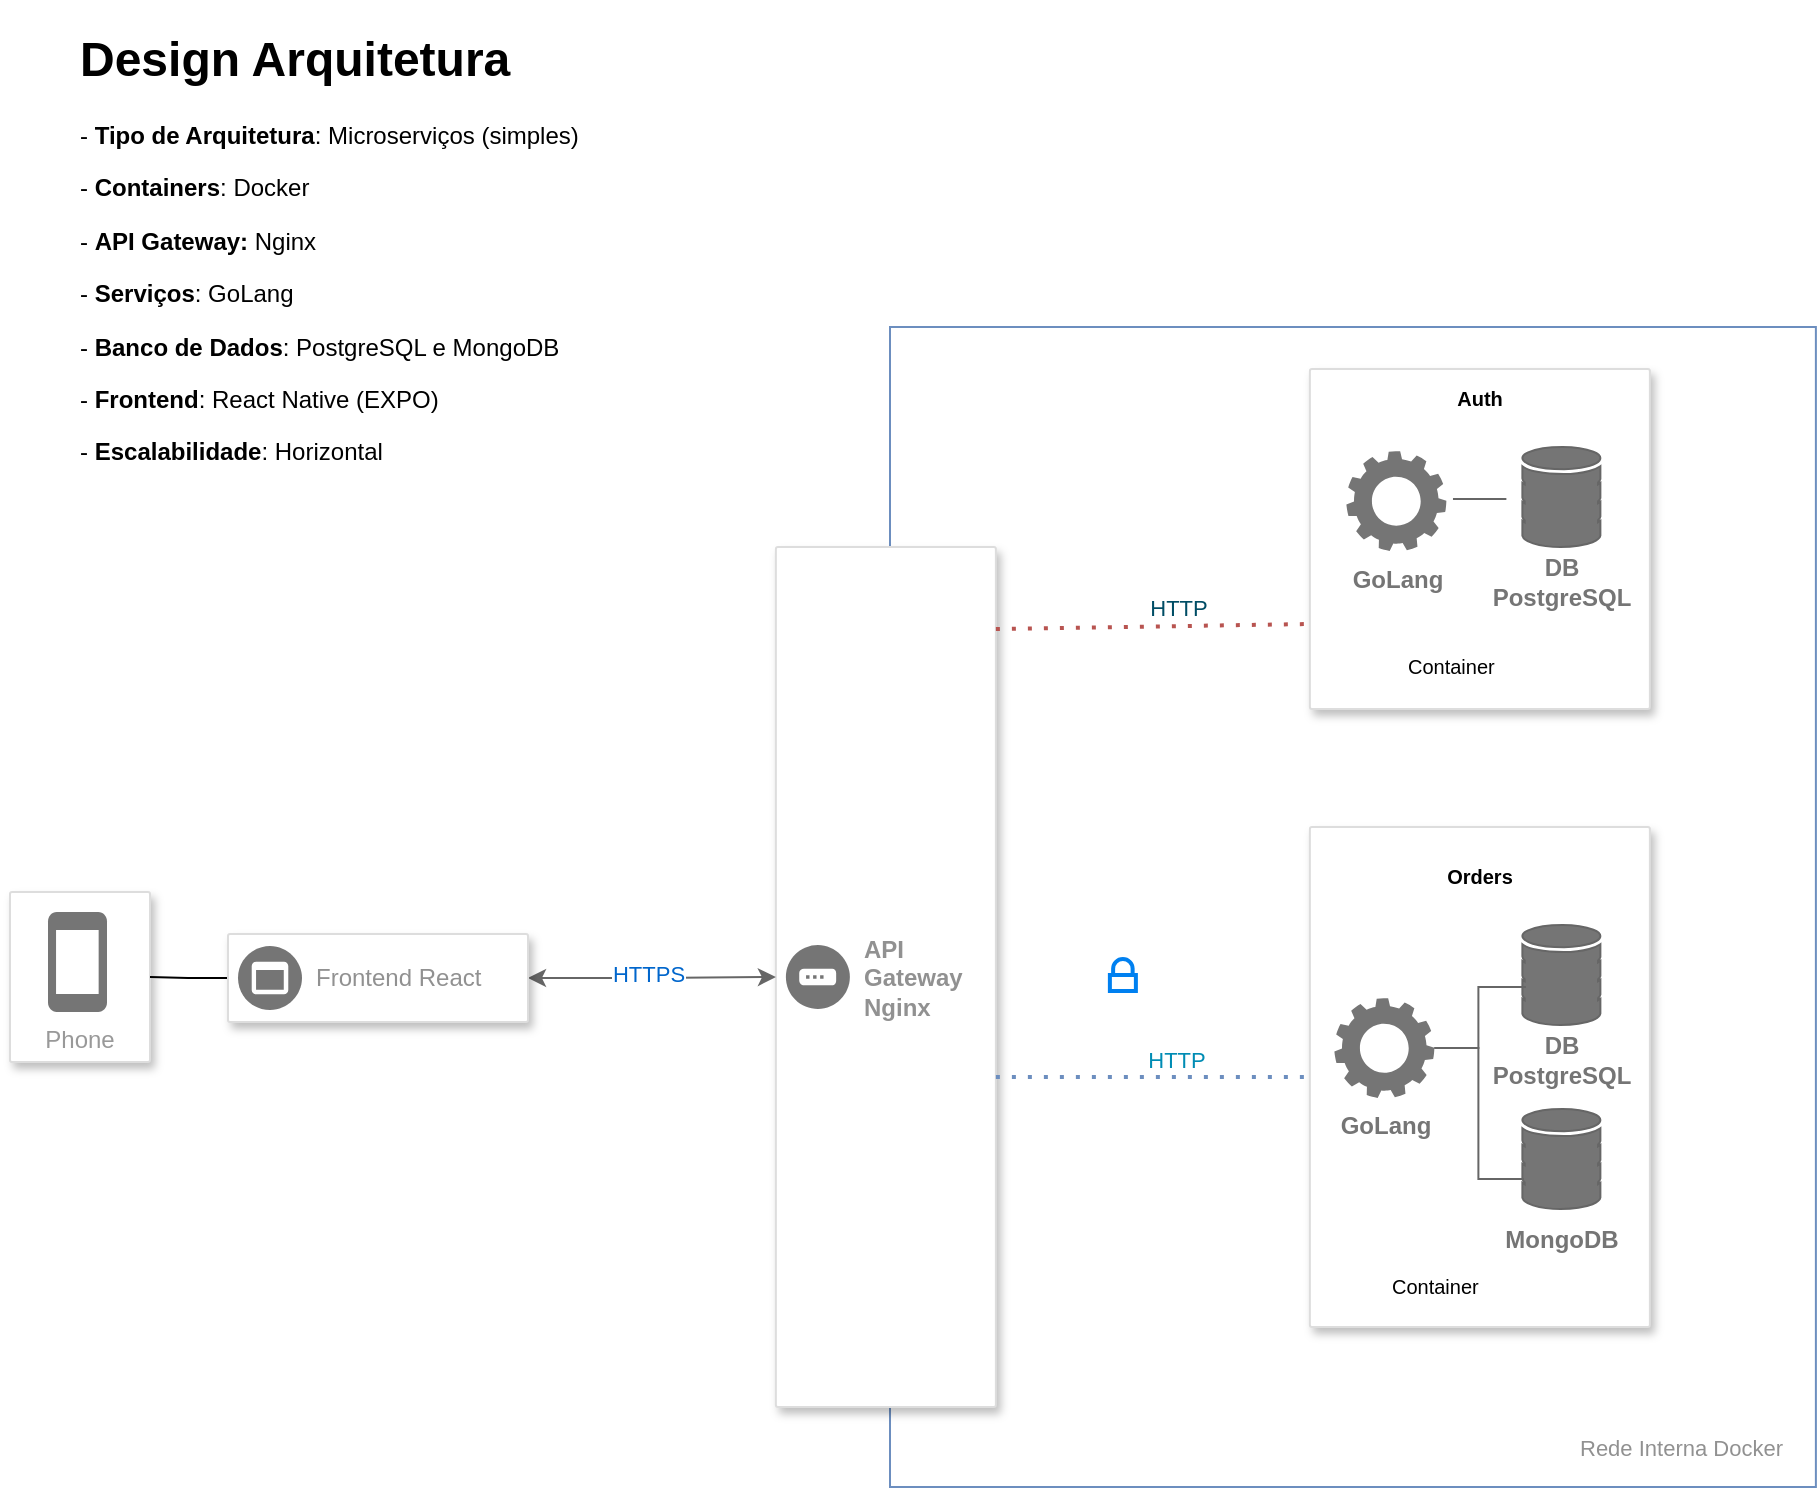 <mxfile version="24.0.0" type="device">
  <diagram name="Página-1" id="nTBrqxnpB3Xi8DOPw0RJ">
    <mxGraphModel dx="3790" dy="2282" grid="1" gridSize="10" guides="1" tooltips="1" connect="1" arrows="1" fold="1" page="1" pageScale="1" pageWidth="827" pageHeight="1169" math="0" shadow="0">
      <root>
        <mxCell id="0" />
        <mxCell id="1" parent="0" />
        <mxCell id="TjHL__S3JmsOCRUsOF36-53" value="" style="rounded=0;whiteSpace=wrap;html=1;fillColor=none;strokeColor=#6c8ebf;" parent="1" vertex="1">
          <mxGeometry x="350" y="-125.5" width="462.94" height="580" as="geometry" />
        </mxCell>
        <mxCell id="QShAf5VT7i_qyNpQsQwI-6" value="" style="strokeColor=#dddddd;shadow=1;strokeWidth=1;rounded=1;absoluteArcSize=1;arcSize=2;" parent="1" vertex="1">
          <mxGeometry x="292.94" y="-15.5" width="110" height="430" as="geometry" />
        </mxCell>
        <mxCell id="QShAf5VT7i_qyNpQsQwI-7" value="&lt;b&gt;&lt;font color=&quot;#919191&quot;&gt;API &lt;br&gt;Gateway&lt;br&gt;Nginx&lt;br&gt;&lt;/font&gt;&lt;/b&gt;" style="sketch=0;dashed=0;connectable=0;html=1;fillColor=#757575;strokeColor=none;shape=mxgraph.gcp2.gateway;part=1;labelPosition=right;verticalLabelPosition=middle;align=left;verticalAlign=middle;spacingLeft=5;fontSize=12;" parent="QShAf5VT7i_qyNpQsQwI-6" vertex="1">
          <mxGeometry y="0.5" width="32" height="32" relative="1" as="geometry">
            <mxPoint x="5" y="-16" as="offset" />
          </mxGeometry>
        </mxCell>
        <mxCell id="QShAf5VT7i_qyNpQsQwI-14" value="Phone" style="strokeColor=#dddddd;shadow=1;strokeWidth=1;rounded=1;absoluteArcSize=1;arcSize=2;labelPosition=center;verticalLabelPosition=middle;align=center;verticalAlign=bottom;spacingLeft=0;fontColor=#999999;fontSize=12;whiteSpace=wrap;spacingBottom=2;html=1;" parent="1" vertex="1">
          <mxGeometry x="-90" y="157" width="70" height="85" as="geometry" />
        </mxCell>
        <mxCell id="QShAf5VT7i_qyNpQsQwI-15" value="" style="sketch=0;dashed=0;connectable=0;html=1;fillColor=#757575;strokeColor=none;shape=mxgraph.gcp2.phone;part=1;" parent="QShAf5VT7i_qyNpQsQwI-14" vertex="1">
          <mxGeometry x="0.5" width="29.5" height="50" relative="1" as="geometry">
            <mxPoint x="-16" y="10" as="offset" />
          </mxGeometry>
        </mxCell>
        <mxCell id="QShAf5VT7i_qyNpQsQwI-22" value="" style="strokeColor=#dddddd;shadow=1;strokeWidth=1;rounded=1;absoluteArcSize=1;arcSize=2;" parent="1" vertex="1">
          <mxGeometry x="559.94" y="124.5" width="170" height="250" as="geometry" />
        </mxCell>
        <mxCell id="QShAf5VT7i_qyNpQsQwI-28" value="" style="group" parent="1" vertex="1" connectable="0">
          <mxGeometry x="562.94" y="334.5" width="91" height="39" as="geometry" />
        </mxCell>
        <mxCell id="QShAf5VT7i_qyNpQsQwI-26" value="" style="shape=image;html=1;verticalAlign=top;verticalLabelPosition=bottom;labelBackgroundColor=#ffffff;imageAspect=0;aspect=fixed;image=https://cdn0.iconfinder.com/data/icons/social-media-2104/24/social_media_social_media_logo_docker-128.png;fontColor=#0066CC;imageBackground=none;" parent="QShAf5VT7i_qyNpQsQwI-28" vertex="1">
          <mxGeometry y="4" width="30" height="30" as="geometry" />
        </mxCell>
        <mxCell id="QShAf5VT7i_qyNpQsQwI-27" value="&lt;font style=&quot;font-size: 10px;&quot;&gt;Container&lt;br&gt;&lt;/font&gt;" style="text;html=1;strokeColor=none;fillColor=none;align=left;verticalAlign=middle;whiteSpace=wrap;rounded=0;" parent="QShAf5VT7i_qyNpQsQwI-28" vertex="1">
          <mxGeometry x="36" width="55" height="39" as="geometry" />
        </mxCell>
        <mxCell id="QShAf5VT7i_qyNpQsQwI-29" value="&lt;font size=&quot;1&quot;&gt;&lt;b&gt;Orders&lt;/b&gt;&lt;/font&gt;" style="text;html=1;strokeColor=none;fillColor=none;align=center;verticalAlign=middle;whiteSpace=wrap;rounded=0;" parent="1" vertex="1">
          <mxGeometry x="614.94" y="133.5" width="60" height="30" as="geometry" />
        </mxCell>
        <mxCell id="QShAf5VT7i_qyNpQsQwI-44" value="" style="endArrow=none;dashed=1;html=1;dashPattern=1 3;strokeWidth=2;rounded=0;entryX=0;entryY=0.5;entryDx=0;entryDy=0;fillColor=#dae8fc;strokeColor=#6c8ebf;" parent="1" target="QShAf5VT7i_qyNpQsQwI-22" edge="1">
          <mxGeometry width="50" height="50" relative="1" as="geometry">
            <mxPoint x="402.94" y="249.5" as="sourcePoint" />
            <mxPoint x="318.94" y="114.5" as="targetPoint" />
          </mxGeometry>
        </mxCell>
        <mxCell id="TjHL__S3JmsOCRUsOF36-41" value="&lt;font color=&quot;#008cb4&quot;&gt;HTTP&lt;/font&gt;" style="edgeLabel;html=1;align=center;verticalAlign=middle;resizable=0;points=[];" parent="QShAf5VT7i_qyNpQsQwI-44" vertex="1" connectable="0">
          <mxGeometry x="0.216" y="-4" relative="1" as="geometry">
            <mxPoint x="-6" y="-13" as="offset" />
          </mxGeometry>
        </mxCell>
        <mxCell id="QShAf5VT7i_qyNpQsQwI-48" style="edgeStyle=orthogonalEdgeStyle;rounded=0;orthogonalLoop=1;jettySize=auto;html=1;exitX=1;exitY=0.5;exitDx=0;exitDy=0;entryX=0;entryY=0.5;entryDx=0;entryDy=0;startArrow=classic;startFill=1;fillColor=#f5f5f5;strokeColor=#666666;" parent="1" source="QShAf5VT7i_qyNpQsQwI-46" target="QShAf5VT7i_qyNpQsQwI-6" edge="1">
          <mxGeometry relative="1" as="geometry" />
        </mxCell>
        <mxCell id="TjHL__S3JmsOCRUsOF36-44" value="HTTPS" style="edgeLabel;html=1;align=center;verticalAlign=middle;resizable=0;points=[];fontColor=#0066CC;" parent="QShAf5VT7i_qyNpQsQwI-48" vertex="1" connectable="0">
          <mxGeometry x="-0.307" y="1" relative="1" as="geometry">
            <mxPoint x="17" y="-1" as="offset" />
          </mxGeometry>
        </mxCell>
        <mxCell id="4Rq_WDNVxFxehB5hPdWi-7" style="edgeStyle=orthogonalEdgeStyle;rounded=0;orthogonalLoop=1;jettySize=auto;html=1;exitX=0;exitY=0.5;exitDx=0;exitDy=0;endArrow=none;endFill=0;" edge="1" parent="1" source="QShAf5VT7i_qyNpQsQwI-46" target="QShAf5VT7i_qyNpQsQwI-14">
          <mxGeometry relative="1" as="geometry" />
        </mxCell>
        <mxCell id="QShAf5VT7i_qyNpQsQwI-46" value="" style="strokeColor=#dddddd;shadow=1;strokeWidth=1;rounded=1;absoluteArcSize=1;arcSize=2;" parent="1" vertex="1">
          <mxGeometry x="19" y="178" width="150" height="44" as="geometry" />
        </mxCell>
        <mxCell id="QShAf5VT7i_qyNpQsQwI-47" value="&lt;font color=&quot;#919191&quot;&gt;Frontend&amp;nbsp;React&lt;/font&gt;" style="sketch=0;dashed=0;connectable=0;html=1;fillColor=#757575;strokeColor=none;shape=mxgraph.gcp2.frontend_platform_services;part=1;labelPosition=right;verticalLabelPosition=middle;align=left;verticalAlign=middle;spacingLeft=5;fontSize=12;" parent="QShAf5VT7i_qyNpQsQwI-46" vertex="1">
          <mxGeometry y="0.5" width="32" height="32" relative="1" as="geometry">
            <mxPoint x="5" y="-16" as="offset" />
          </mxGeometry>
        </mxCell>
        <mxCell id="QShAf5VT7i_qyNpQsQwI-53" value="" style="sketch=0;html=1;aspect=fixed;strokeColor=#666666;shadow=0;fillColor=#757575;verticalAlign=top;labelPosition=center;verticalLabelPosition=bottom;shape=mxgraph.gcp2.database_2;fontColor=#333333;" parent="1" vertex="1">
          <mxGeometry x="666.19" y="173.5" width="39" height="50" as="geometry" />
        </mxCell>
        <mxCell id="QShAf5VT7i_qyNpQsQwI-54" value="" style="sketch=0;html=1;aspect=fixed;strokeColor=none;shadow=0;fillColor=#757575;verticalAlign=top;labelPosition=center;verticalLabelPosition=bottom;shape=mxgraph.gcp2.gear" parent="1" vertex="1">
          <mxGeometry x="572.19" y="210" width="50" height="50" as="geometry" />
        </mxCell>
        <mxCell id="QShAf5VT7i_qyNpQsQwI-56" value="&lt;span&gt;GoLang&lt;/span&gt;" style="text;html=1;strokeColor=none;fillColor=none;align=center;verticalAlign=middle;whiteSpace=wrap;rounded=0;fontStyle=1;fontColor=#757575;" parent="1" vertex="1">
          <mxGeometry x="568.19" y="259" width="60" height="30" as="geometry" />
        </mxCell>
        <mxCell id="QShAf5VT7i_qyNpQsQwI-57" value="&lt;span&gt;DB PostgreSQL&lt;/span&gt;" style="text;html=1;strokeColor=none;fillColor=none;align=center;verticalAlign=middle;whiteSpace=wrap;rounded=0;fontStyle=1;fontColor=#757575;" parent="1" vertex="1">
          <mxGeometry x="655.69" y="225.5" width="60" height="30" as="geometry" />
        </mxCell>
        <mxCell id="QShAf5VT7i_qyNpQsQwI-66" value="&lt;h1&gt;Design Arquitetura&lt;/h1&gt;&lt;p&gt;- &lt;b&gt;Tipo de Arquitetura&lt;/b&gt;: Microserviços (simples)&lt;/p&gt;&lt;p&gt;- &lt;b&gt;Containers&lt;/b&gt;: Docker&lt;/p&gt;&lt;p&gt;- &lt;b&gt;API Gateway: &lt;/b&gt;Nginx&lt;br&gt;&lt;/p&gt;&lt;p&gt;- &lt;b&gt;Serviços&lt;/b&gt;: GoLang&lt;/p&gt;&lt;p&gt;- &lt;b&gt;Banco de Dados&lt;/b&gt;: PostgreSQL e MongoDB&lt;/p&gt;&lt;p&gt;- &lt;b&gt;Frontend&lt;/b&gt;: React Native (EXPO)&amp;nbsp;&lt;br&gt;&lt;/p&gt;&lt;p&gt;- &lt;b&gt;Escalabilidade&lt;/b&gt;: Horizontal&lt;/p&gt;&lt;p&gt;&lt;br&gt;&lt;/p&gt;&lt;div&gt;&lt;br&gt;&lt;/div&gt;" style="text;html=1;strokeColor=none;fillColor=none;spacing=5;spacingTop=-20;whiteSpace=wrap;overflow=hidden;rounded=0;" parent="1" vertex="1">
          <mxGeometry x="-60" y="-279" width="303.75" height="279" as="geometry" />
        </mxCell>
        <mxCell id="FNPUPzLHhzSrSOBz0yO9-4" value="" style="group;fontStyle=1" parent="1" vertex="1" connectable="0">
          <mxGeometry x="652.94" y="415.5" width="160" height="39" as="geometry" />
        </mxCell>
        <mxCell id="FNPUPzLHhzSrSOBz0yO9-5" value="" style="shape=image;html=1;verticalAlign=top;verticalLabelPosition=bottom;labelBackgroundColor=#ffffff;imageAspect=0;aspect=fixed;image=https://cdn0.iconfinder.com/data/icons/social-media-2104/24/social_media_social_media_logo_docker-128.png;fontColor=#0066CC;imageBackground=none;" parent="FNPUPzLHhzSrSOBz0yO9-4" vertex="1">
          <mxGeometry y="4" width="30" height="30" as="geometry" />
        </mxCell>
        <mxCell id="FNPUPzLHhzSrSOBz0yO9-6" value="&lt;font&gt;&lt;font color=&quot;#919191&quot; style=&quot;font-size: 11px;&quot;&gt;Rede Interna Docker&lt;/font&gt;&lt;br&gt;&lt;/font&gt;" style="text;html=1;strokeColor=none;fillColor=none;align=left;verticalAlign=middle;whiteSpace=wrap;rounded=0;" parent="FNPUPzLHhzSrSOBz0yO9-4" vertex="1">
          <mxGeometry x="40" width="120" height="39" as="geometry" />
        </mxCell>
        <mxCell id="TjHL__S3JmsOCRUsOF36-27" value="" style="strokeColor=#dddddd;shadow=1;strokeWidth=1;rounded=1;absoluteArcSize=1;arcSize=2;" parent="1" vertex="1">
          <mxGeometry x="559.94" y="-104.5" width="170" height="170" as="geometry" />
        </mxCell>
        <mxCell id="TjHL__S3JmsOCRUsOF36-28" value="" style="group" parent="1" vertex="1" connectable="0">
          <mxGeometry x="570.94" y="24.5" width="91" height="39" as="geometry" />
        </mxCell>
        <mxCell id="TjHL__S3JmsOCRUsOF36-29" value="" style="shape=image;html=1;verticalAlign=top;verticalLabelPosition=bottom;labelBackgroundColor=#ffffff;imageAspect=0;aspect=fixed;image=https://cdn0.iconfinder.com/data/icons/social-media-2104/24/social_media_social_media_logo_docker-128.png;fontColor=#0066CC;imageBackground=none;" parent="TjHL__S3JmsOCRUsOF36-28" vertex="1">
          <mxGeometry y="4" width="30" height="30" as="geometry" />
        </mxCell>
        <mxCell id="TjHL__S3JmsOCRUsOF36-30" value="&lt;font style=&quot;font-size: 10px;&quot;&gt;Container&lt;br&gt;&lt;/font&gt;" style="text;html=1;strokeColor=none;fillColor=none;align=left;verticalAlign=middle;whiteSpace=wrap;rounded=0;" parent="TjHL__S3JmsOCRUsOF36-28" vertex="1">
          <mxGeometry x="36" width="55" height="39" as="geometry" />
        </mxCell>
        <mxCell id="TjHL__S3JmsOCRUsOF36-31" value="&lt;font size=&quot;1&quot;&gt;&lt;b&gt;Auth&lt;/b&gt;&lt;/font&gt;" style="text;html=1;strokeColor=none;fillColor=none;align=center;verticalAlign=middle;whiteSpace=wrap;rounded=0;" parent="1" vertex="1">
          <mxGeometry x="614.94" y="-105.5" width="60" height="30" as="geometry" />
        </mxCell>
        <mxCell id="TjHL__S3JmsOCRUsOF36-32" value="" style="endArrow=none;dashed=1;html=1;dashPattern=1 3;strokeWidth=2;rounded=0;exitX=1;exitY=0.25;exitDx=0;exitDy=0;entryX=0;entryY=0.75;entryDx=0;entryDy=0;fillColor=#f8cecc;strokeColor=#b85450;" parent="1" target="TjHL__S3JmsOCRUsOF36-27" edge="1">
          <mxGeometry width="50" height="50" relative="1" as="geometry">
            <mxPoint x="402.94" y="25.5" as="sourcePoint" />
            <mxPoint x="318.94" y="-124.5" as="targetPoint" />
          </mxGeometry>
        </mxCell>
        <mxCell id="TjHL__S3JmsOCRUsOF36-33" value="" style="sketch=0;html=1;aspect=fixed;strokeColor=#666666;shadow=0;fillColor=#757575;verticalAlign=top;labelPosition=center;verticalLabelPosition=bottom;shape=mxgraph.gcp2.database_2;fontColor=#333333;" parent="1" vertex="1">
          <mxGeometry x="666.19" y="-65.5" width="39" height="50" as="geometry" />
        </mxCell>
        <mxCell id="TjHL__S3JmsOCRUsOF36-34" style="rounded=0;orthogonalLoop=1;jettySize=auto;html=1;endArrow=none;endFill=0;exitX=1.066;exitY=0.481;exitDx=0;exitDy=0;exitPerimeter=0;fillColor=#f5f5f5;strokeColor=#666666;" parent="1" source="TjHL__S3JmsOCRUsOF36-35" edge="1">
          <mxGeometry relative="1" as="geometry">
            <mxPoint x="628.19" y="-35.5" as="sourcePoint" />
            <mxPoint x="658.19" y="-39.5" as="targetPoint" />
          </mxGeometry>
        </mxCell>
        <mxCell id="TjHL__S3JmsOCRUsOF36-35" value="" style="sketch=0;html=1;aspect=fixed;strokeColor=none;shadow=0;fillColor=#757575;verticalAlign=top;labelPosition=center;verticalLabelPosition=bottom;shape=mxgraph.gcp2.gear" parent="1" vertex="1">
          <mxGeometry x="578.19" y="-63.5" width="50" height="50" as="geometry" />
        </mxCell>
        <mxCell id="TjHL__S3JmsOCRUsOF36-36" value="GoLang" style="text;html=1;strokeColor=none;fillColor=none;align=center;verticalAlign=middle;whiteSpace=wrap;rounded=0;fontStyle=1;fontColor=#757575;" parent="1" vertex="1">
          <mxGeometry x="574.19" y="-14.5" width="60" height="30" as="geometry" />
        </mxCell>
        <mxCell id="TjHL__S3JmsOCRUsOF36-37" value="&lt;span&gt;DB PostgreSQL&lt;/span&gt;" style="text;html=1;strokeColor=none;fillColor=none;align=center;verticalAlign=middle;whiteSpace=wrap;rounded=0;fontStyle=1;fontColor=#757575;" parent="1" vertex="1">
          <mxGeometry x="655.69" y="-13.5" width="60" height="30" as="geometry" />
        </mxCell>
        <mxCell id="TjHL__S3JmsOCRUsOF36-42" value="&lt;font color=&quot;#004d65&quot;&gt;HTTP&lt;/font&gt;" style="edgeLabel;html=1;align=center;verticalAlign=middle;resizable=0;points=[];" parent="1" vertex="1" connectable="0">
          <mxGeometry x="482.941" y="254.503" as="geometry">
            <mxPoint x="11" y="-240" as="offset" />
          </mxGeometry>
        </mxCell>
        <mxCell id="TjHL__S3JmsOCRUsOF36-48" value="" style="html=1;verticalLabelPosition=bottom;align=center;labelBackgroundColor=#ffffff;verticalAlign=top;strokeWidth=2;strokeColor=#0080F0;shadow=0;dashed=0;shape=mxgraph.ios7.icons.locked;" parent="1" vertex="1">
          <mxGeometry x="459.94" y="190.5" width="13" height="16" as="geometry" />
        </mxCell>
        <mxCell id="4Rq_WDNVxFxehB5hPdWi-1" value="" style="sketch=0;html=1;aspect=fixed;strokeColor=#666666;shadow=0;fillColor=#757575;verticalAlign=top;labelPosition=center;verticalLabelPosition=bottom;shape=mxgraph.gcp2.database_2;fontColor=#333333;" vertex="1" parent="1">
          <mxGeometry x="666.19" y="265.5" width="39" height="50" as="geometry" />
        </mxCell>
        <mxCell id="4Rq_WDNVxFxehB5hPdWi-2" value="MongoDB" style="text;html=1;strokeColor=none;fillColor=none;align=center;verticalAlign=middle;whiteSpace=wrap;rounded=0;fontStyle=1;fontColor=#757575;" vertex="1" parent="1">
          <mxGeometry x="655.69" y="315.5" width="60" height="30" as="geometry" />
        </mxCell>
        <mxCell id="4Rq_WDNVxFxehB5hPdWi-5" style="edgeStyle=orthogonalEdgeStyle;rounded=0;orthogonalLoop=1;jettySize=auto;html=1;entryX=0.019;entryY=0.7;entryDx=0;entryDy=0;entryPerimeter=0;endArrow=none;endFill=0;fillColor=#f5f5f5;strokeColor=#666666;" edge="1" parent="1" source="QShAf5VT7i_qyNpQsQwI-54" target="4Rq_WDNVxFxehB5hPdWi-1">
          <mxGeometry relative="1" as="geometry" />
        </mxCell>
        <mxCell id="4Rq_WDNVxFxehB5hPdWi-6" style="edgeStyle=orthogonalEdgeStyle;rounded=0;orthogonalLoop=1;jettySize=auto;html=1;entryX=0.045;entryY=0.62;entryDx=0;entryDy=0;entryPerimeter=0;endArrow=none;endFill=0;fillColor=#f5f5f5;strokeColor=#666666;" edge="1" parent="1" source="QShAf5VT7i_qyNpQsQwI-54" target="QShAf5VT7i_qyNpQsQwI-53">
          <mxGeometry relative="1" as="geometry" />
        </mxCell>
      </root>
    </mxGraphModel>
  </diagram>
</mxfile>

